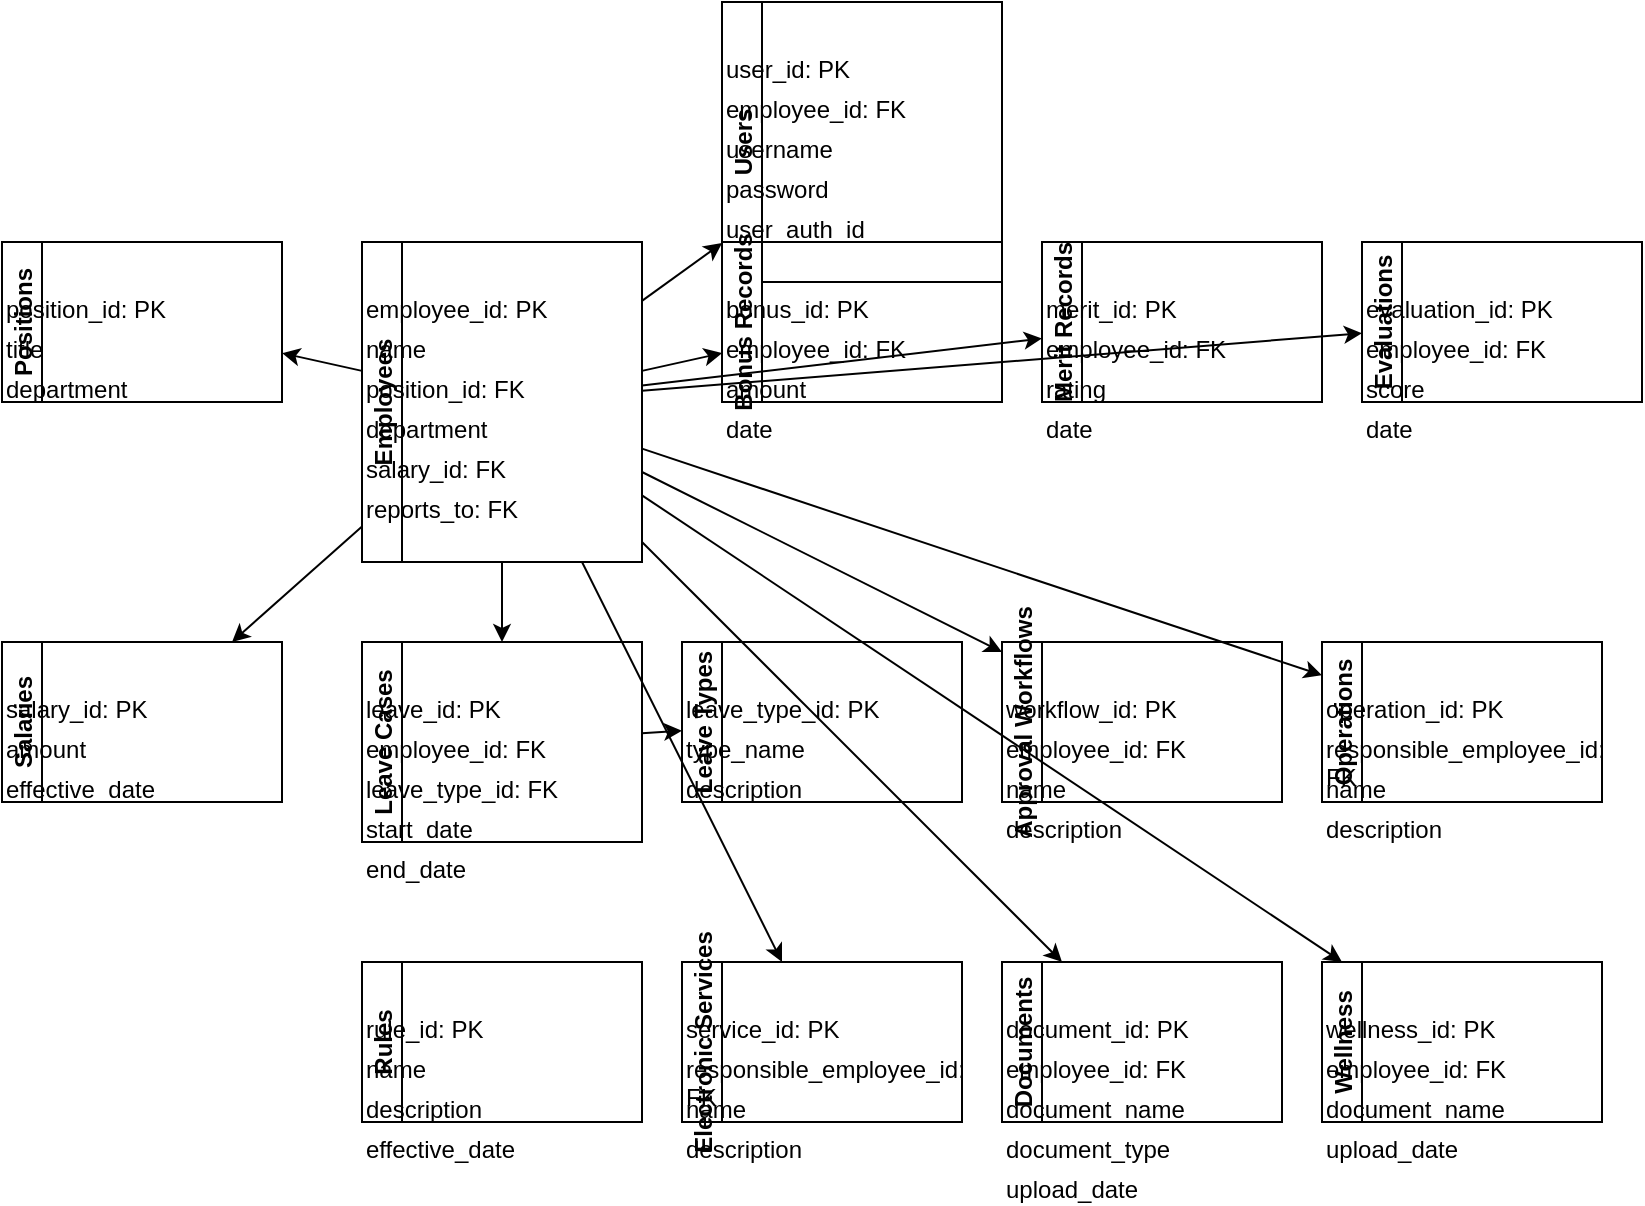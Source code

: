 <mxfile>
    <diagram id="Aw73OhMwDEGFA_TA9GCB" name="Page-1">
        <mxGraphModel dx="942" dy="478" grid="1" gridSize="10" guides="1" tooltips="1" connect="1" arrows="1" fold="1" page="1" pageScale="1" pageWidth="850" pageHeight="1100" math="0" shadow="0">
            <root>
                <mxCell id="0"/>
                <mxCell id="1" parent="0"/>
                <mxCell id="182" value="Employees" style="swimlane;horizontal=0;startSize=20;" vertex="1" parent="1">
                    <mxGeometry x="260" y="160" width="140" height="160" as="geometry">
                        <mxRectangle x="260" y="160" width="40" height="90" as="alternateBounds"/>
                    </mxGeometry>
                </mxCell>
                <mxCell id="183" value="employee_id: PK" style="text;html=1;whiteSpace=wrap;" vertex="1" parent="182">
                    <mxGeometry y="20" width="140" height="20" as="geometry"/>
                </mxCell>
                <mxCell id="184" value="name" style="text;html=1;whiteSpace=wrap;" vertex="1" parent="182">
                    <mxGeometry y="40" width="140" height="20" as="geometry"/>
                </mxCell>
                <mxCell id="185" value="position_id: FK" style="text;html=1;whiteSpace=wrap;" vertex="1" parent="182">
                    <mxGeometry y="60" width="140" height="20" as="geometry"/>
                </mxCell>
                <mxCell id="186" value="department" style="text;html=1;whiteSpace=wrap;" vertex="1" parent="182">
                    <mxGeometry y="80" width="140" height="20" as="geometry"/>
                </mxCell>
                <mxCell id="187" value="salary_id: FK" style="text;html=1;whiteSpace=wrap;" vertex="1" parent="182">
                    <mxGeometry y="100" width="140" height="20" as="geometry"/>
                </mxCell>
                <mxCell id="188" value="reports_to: FK" style="text;html=1;whiteSpace=wrap;" vertex="1" parent="182">
                    <mxGeometry y="120" width="140" height="20" as="geometry"/>
                </mxCell>
                <mxCell id="189" value="Users" style="swimlane;horizontal=0;startSize=20;" vertex="1" parent="1">
                    <mxGeometry x="440" y="40" width="140" height="140" as="geometry"/>
                </mxCell>
                <mxCell id="190" value="user_id: PK" style="text;html=1;whiteSpace=wrap;" vertex="1" parent="189">
                    <mxGeometry y="20" width="140" height="20" as="geometry"/>
                </mxCell>
                <mxCell id="191" value="employee_id: FK" style="text;html=1;whiteSpace=wrap;" vertex="1" parent="189">
                    <mxGeometry y="40" width="140" height="20" as="geometry"/>
                </mxCell>
                <mxCell id="192" value="username" style="text;html=1;whiteSpace=wrap;" vertex="1" parent="189">
                    <mxGeometry y="60" width="140" height="20" as="geometry"/>
                </mxCell>
                <mxCell id="193" value="password" style="text;html=1;whiteSpace=wrap;" vertex="1" parent="189">
                    <mxGeometry y="80" width="140" height="20" as="geometry"/>
                </mxCell>
                <mxCell id="194" value="user_auth_id" style="text;html=1;whiteSpace=wrap;" vertex="1" parent="189">
                    <mxGeometry y="100" width="140" height="20" as="geometry"/>
                </mxCell>
                <mxCell id="195" value="Positions" style="swimlane;horizontal=0;startSize=20;" vertex="1" parent="1">
                    <mxGeometry x="80" y="160" width="140" height="80" as="geometry"/>
                </mxCell>
                <mxCell id="196" value="position_id: PK" style="text;html=1;whiteSpace=wrap;" vertex="1" parent="195">
                    <mxGeometry y="20" width="140" height="20" as="geometry"/>
                </mxCell>
                <mxCell id="197" value="title" style="text;html=1;whiteSpace=wrap;" vertex="1" parent="195">
                    <mxGeometry y="40" width="140" height="20" as="geometry"/>
                </mxCell>
                <mxCell id="198" value="department" style="text;html=1;whiteSpace=wrap;" vertex="1" parent="195">
                    <mxGeometry y="60" width="140" height="20" as="geometry"/>
                </mxCell>
                <mxCell id="199" value="Salaries" style="swimlane;horizontal=0;startSize=20;" vertex="1" parent="1">
                    <mxGeometry x="80" y="360" width="140" height="80" as="geometry"/>
                </mxCell>
                <mxCell id="200" value="salary_id: PK" style="text;html=1;whiteSpace=wrap;" vertex="1" parent="199">
                    <mxGeometry y="20" width="140" height="20" as="geometry"/>
                </mxCell>
                <mxCell id="201" value="amount" style="text;html=1;whiteSpace=wrap;" vertex="1" parent="199">
                    <mxGeometry y="40" width="140" height="20" as="geometry"/>
                </mxCell>
                <mxCell id="202" value="effective_date" style="text;html=1;whiteSpace=wrap;" vertex="1" parent="199">
                    <mxGeometry y="60" width="140" height="20" as="geometry"/>
                </mxCell>
                <mxCell id="203" value="Bonus Records" style="swimlane;horizontal=0;startSize=20;" vertex="1" parent="1">
                    <mxGeometry x="440" y="160" width="140" height="80" as="geometry"/>
                </mxCell>
                <mxCell id="204" value="bonus_id: PK" style="text;html=1;whiteSpace=wrap;" vertex="1" parent="203">
                    <mxGeometry y="20" width="140" height="20" as="geometry"/>
                </mxCell>
                <mxCell id="205" value="employee_id: FK" style="text;html=1;whiteSpace=wrap;" vertex="1" parent="203">
                    <mxGeometry y="40" width="140" height="20" as="geometry"/>
                </mxCell>
                <mxCell id="206" value="amount" style="text;html=1;whiteSpace=wrap;" vertex="1" parent="203">
                    <mxGeometry y="60" width="140" height="20" as="geometry"/>
                </mxCell>
                <mxCell id="207" value="date" style="text;html=1;whiteSpace=wrap;" vertex="1" parent="203">
                    <mxGeometry y="80" width="140" height="20" as="geometry"/>
                </mxCell>
                <mxCell id="208" value="Merit Records" style="swimlane;horizontal=0;startSize=20;" vertex="1" parent="1">
                    <mxGeometry x="600" y="160" width="140" height="80" as="geometry"/>
                </mxCell>
                <mxCell id="209" value="merit_id: PK" style="text;html=1;whiteSpace=wrap;" vertex="1" parent="208">
                    <mxGeometry y="20" width="140" height="20" as="geometry"/>
                </mxCell>
                <mxCell id="210" value="employee_id: FK" style="text;html=1;whiteSpace=wrap;" vertex="1" parent="208">
                    <mxGeometry y="40" width="140" height="20" as="geometry"/>
                </mxCell>
                <mxCell id="211" value="rating" style="text;html=1;whiteSpace=wrap;" vertex="1" parent="208">
                    <mxGeometry y="60" width="140" height="20" as="geometry"/>
                </mxCell>
                <mxCell id="212" value="date" style="text;html=1;whiteSpace=wrap;" vertex="1" parent="208">
                    <mxGeometry y="80" width="140" height="20" as="geometry"/>
                </mxCell>
                <mxCell id="213" value="Evaluations" style="swimlane;horizontal=0;startSize=20;" vertex="1" parent="1">
                    <mxGeometry x="760" y="160" width="140" height="80" as="geometry"/>
                </mxCell>
                <mxCell id="214" value="evaluation_id: PK" style="text;html=1;whiteSpace=wrap;" vertex="1" parent="213">
                    <mxGeometry y="20" width="140" height="20" as="geometry"/>
                </mxCell>
                <mxCell id="215" value="employee_id: FK" style="text;html=1;whiteSpace=wrap;" vertex="1" parent="213">
                    <mxGeometry y="40" width="140" height="20" as="geometry"/>
                </mxCell>
                <mxCell id="216" value="score" style="text;html=1;whiteSpace=wrap;" vertex="1" parent="213">
                    <mxGeometry y="60" width="140" height="20" as="geometry"/>
                </mxCell>
                <mxCell id="217" value="date" style="text;html=1;whiteSpace=wrap;" vertex="1" parent="213">
                    <mxGeometry y="80" width="140" height="20" as="geometry"/>
                </mxCell>
                <mxCell id="218" value="Leave Cases" style="swimlane;horizontal=0;startSize=20;" vertex="1" parent="1">
                    <mxGeometry x="260" y="360" width="140" height="100" as="geometry"/>
                </mxCell>
                <mxCell id="219" value="leave_id: PK" style="text;html=1;whiteSpace=wrap;" vertex="1" parent="218">
                    <mxGeometry y="20" width="140" height="20" as="geometry"/>
                </mxCell>
                <mxCell id="220" value="employee_id: FK" style="text;html=1;whiteSpace=wrap;" vertex="1" parent="218">
                    <mxGeometry y="40" width="140" height="20" as="geometry"/>
                </mxCell>
                <mxCell id="221" value="leave_type_id: FK" style="text;html=1;whiteSpace=wrap;" vertex="1" parent="218">
                    <mxGeometry y="60" width="140" height="20" as="geometry"/>
                </mxCell>
                <mxCell id="222" value="start_date" style="text;html=1;whiteSpace=wrap;" vertex="1" parent="218">
                    <mxGeometry y="80" width="140" height="20" as="geometry"/>
                </mxCell>
                <mxCell id="223" value="end_date" style="text;html=1;whiteSpace=wrap;" vertex="1" parent="218">
                    <mxGeometry y="100" width="140" height="20" as="geometry"/>
                </mxCell>
                <mxCell id="224" value="Leave Types" style="swimlane;horizontal=0;startSize=20;" vertex="1" parent="1">
                    <mxGeometry x="420" y="360" width="140" height="80" as="geometry"/>
                </mxCell>
                <mxCell id="225" value="leave_type_id: PK" style="text;html=1;whiteSpace=wrap;" vertex="1" parent="224">
                    <mxGeometry y="20" width="140" height="20" as="geometry"/>
                </mxCell>
                <mxCell id="226" value="type_name" style="text;html=1;whiteSpace=wrap;" vertex="1" parent="224">
                    <mxGeometry y="40" width="140" height="20" as="geometry"/>
                </mxCell>
                <mxCell id="227" value="description" style="text;html=1;whiteSpace=wrap;" vertex="1" parent="224">
                    <mxGeometry y="60" width="140" height="20" as="geometry"/>
                </mxCell>
                <mxCell id="228" value="Approval Workflows" style="swimlane;horizontal=0;startSize=20;" vertex="1" parent="1">
                    <mxGeometry x="580" y="360" width="140" height="80" as="geometry"/>
                </mxCell>
                <mxCell id="229" value="workflow_id: PK" style="text;html=1;whiteSpace=wrap;" vertex="1" parent="228">
                    <mxGeometry y="20" width="140" height="20" as="geometry"/>
                </mxCell>
                <mxCell id="230" value="employee_id: FK" style="text;html=1;whiteSpace=wrap;" vertex="1" parent="228">
                    <mxGeometry y="40" width="140" height="20" as="geometry"/>
                </mxCell>
                <mxCell id="231" value="name" style="text;html=1;whiteSpace=wrap;" vertex="1" parent="228">
                    <mxGeometry y="60" width="140" height="20" as="geometry"/>
                </mxCell>
                <mxCell id="232" value="description" style="text;html=1;whiteSpace=wrap;" vertex="1" parent="228">
                    <mxGeometry y="80" width="140" height="20" as="geometry"/>
                </mxCell>
                <mxCell id="233" value="Operations" style="swimlane;horizontal=0;startSize=20;" vertex="1" parent="1">
                    <mxGeometry x="740" y="360" width="140" height="80" as="geometry"/>
                </mxCell>
                <mxCell id="234" value="operation_id: PK" style="text;html=1;whiteSpace=wrap;" vertex="1" parent="233">
                    <mxGeometry y="20" width="140" height="20" as="geometry"/>
                </mxCell>
                <mxCell id="235" value="responsible_employee_id: FK" style="text;html=1;whiteSpace=wrap;" vertex="1" parent="233">
                    <mxGeometry y="40" width="140" height="20" as="geometry"/>
                </mxCell>
                <mxCell id="236" value="name" style="text;html=1;whiteSpace=wrap;" vertex="1" parent="233">
                    <mxGeometry y="60" width="140" height="20" as="geometry"/>
                </mxCell>
                <mxCell id="237" value="description" style="text;html=1;whiteSpace=wrap;" vertex="1" parent="233">
                    <mxGeometry y="80" width="140" height="20" as="geometry"/>
                </mxCell>
                <mxCell id="238" value="Rules" style="swimlane;horizontal=0;startSize=20;" vertex="1" parent="1">
                    <mxGeometry x="260" y="520" width="140" height="80" as="geometry"/>
                </mxCell>
                <mxCell id="239" value="rule_id: PK" style="text;html=1;whiteSpace=wrap;" vertex="1" parent="238">
                    <mxGeometry y="20" width="140" height="20" as="geometry"/>
                </mxCell>
                <mxCell id="240" value="name" style="text;html=1;whiteSpace=wrap;" vertex="1" parent="238">
                    <mxGeometry y="40" width="140" height="20" as="geometry"/>
                </mxCell>
                <mxCell id="241" value="description" style="text;html=1;whiteSpace=wrap;" vertex="1" parent="238">
                    <mxGeometry y="60" width="140" height="20" as="geometry"/>
                </mxCell>
                <mxCell id="242" value="effective_date" style="text;html=1;whiteSpace=wrap;" vertex="1" parent="238">
                    <mxGeometry y="80" width="140" height="20" as="geometry"/>
                </mxCell>
                <mxCell id="243" value="Electronic Services" style="swimlane;horizontal=0;startSize=20;" vertex="1" parent="1">
                    <mxGeometry x="420" y="520" width="140" height="80" as="geometry"/>
                </mxCell>
                <mxCell id="244" value="service_id: PK" style="text;html=1;whiteSpace=wrap;" vertex="1" parent="243">
                    <mxGeometry y="20" width="140" height="20" as="geometry"/>
                </mxCell>
                <mxCell id="245" value="responsible_employee_id: FK" style="text;html=1;whiteSpace=wrap;" vertex="1" parent="243">
                    <mxGeometry y="40" width="140" height="20" as="geometry"/>
                </mxCell>
                <mxCell id="246" value="name" style="text;html=1;whiteSpace=wrap;" vertex="1" parent="243">
                    <mxGeometry y="60" width="140" height="20" as="geometry"/>
                </mxCell>
                <mxCell id="247" value="description" style="text;html=1;whiteSpace=wrap;" vertex="1" parent="243">
                    <mxGeometry y="80" width="140" height="20" as="geometry"/>
                </mxCell>
                <mxCell id="248" value="Documents" style="swimlane;horizontal=0;startSize=20;" vertex="1" parent="1">
                    <mxGeometry x="580" y="520" width="140" height="80" as="geometry"/>
                </mxCell>
                <mxCell id="249" value="document_id: PK" style="text;html=1;whiteSpace=wrap;" vertex="1" parent="248">
                    <mxGeometry y="20" width="140" height="20" as="geometry"/>
                </mxCell>
                <mxCell id="250" value="employee_id: FK" style="text;html=1;whiteSpace=wrap;" vertex="1" parent="248">
                    <mxGeometry y="40" width="140" height="20" as="geometry"/>
                </mxCell>
                <mxCell id="251" value="document_name" style="text;html=1;whiteSpace=wrap;" vertex="1" parent="248">
                    <mxGeometry y="60" width="140" height="20" as="geometry"/>
                </mxCell>
                <mxCell id="252" value="document_type" style="text;html=1;whiteSpace=wrap;" vertex="1" parent="248">
                    <mxGeometry y="80" width="140" height="20" as="geometry"/>
                </mxCell>
                <mxCell id="253" value="upload_date" style="text;html=1;whiteSpace=wrap;" vertex="1" parent="248">
                    <mxGeometry y="100" width="140" height="20" as="geometry"/>
                </mxCell>
                <mxCell id="254" value="Wellness" style="swimlane;horizontal=0;startSize=20;" vertex="1" parent="1">
                    <mxGeometry x="740" y="520" width="140" height="80" as="geometry"/>
                </mxCell>
                <mxCell id="255" value="wellness_id: PK" style="text;html=1;whiteSpace=wrap;" vertex="1" parent="254">
                    <mxGeometry y="20" width="140" height="20" as="geometry"/>
                </mxCell>
                <mxCell id="256" value="employee_id: FK" style="text;html=1;whiteSpace=wrap;" vertex="1" parent="254">
                    <mxGeometry y="40" width="140" height="20" as="geometry"/>
                </mxCell>
                <mxCell id="257" value="document_name" style="text;html=1;whiteSpace=wrap;" vertex="1" parent="254">
                    <mxGeometry y="60" width="140" height="20" as="geometry"/>
                </mxCell>
                <mxCell id="258" value="upload_date" style="text;html=1;whiteSpace=wrap;" vertex="1" parent="254">
                    <mxGeometry y="80" width="140" height="20" as="geometry"/>
                </mxCell>
                <mxCell id="259" edge="1" parent="1" source="182" target="189">
                    <mxGeometry relative="1" as="geometry"/>
                </mxCell>
                <mxCell id="260" edge="1" parent="1" source="182" target="203">
                    <mxGeometry relative="1" as="geometry"/>
                </mxCell>
                <mxCell id="261" edge="1" parent="1" source="182" target="208">
                    <mxGeometry relative="1" as="geometry"/>
                </mxCell>
                <mxCell id="262" edge="1" parent="1" source="182" target="213">
                    <mxGeometry relative="1" as="geometry"/>
                </mxCell>
                <mxCell id="263" edge="1" parent="1" source="182" target="218">
                    <mxGeometry relative="1" as="geometry"/>
                </mxCell>
                <mxCell id="264" edge="1" parent="1" source="218" target="224">
                    <mxGeometry relative="1" as="geometry"/>
                </mxCell>
                <mxCell id="265" edge="1" parent="1" source="182" target="228">
                    <mxGeometry relative="1" as="geometry"/>
                </mxCell>
                <mxCell id="266" edge="1" parent="1" source="182" target="233">
                    <mxGeometry relative="1" as="geometry"/>
                </mxCell>
                <mxCell id="267" edge="1" parent="1" source="182" target="243">
                    <mxGeometry relative="1" as="geometry"/>
                </mxCell>
                <mxCell id="268" edge="1" parent="1" source="182" target="248">
                    <mxGeometry relative="1" as="geometry"/>
                </mxCell>
                <mxCell id="269" edge="1" parent="1" source="182" target="254">
                    <mxGeometry relative="1" as="geometry"/>
                </mxCell>
                <mxCell id="270" edge="1" parent="1" source="182" target="199">
                    <mxGeometry relative="1" as="geometry"/>
                </mxCell>
                <mxCell id="271" edge="1" parent="1" source="182" target="195">
                    <mxGeometry relative="1" as="geometry"/>
                </mxCell>
            </root>
        </mxGraphModel>
    </diagram>
</mxfile>